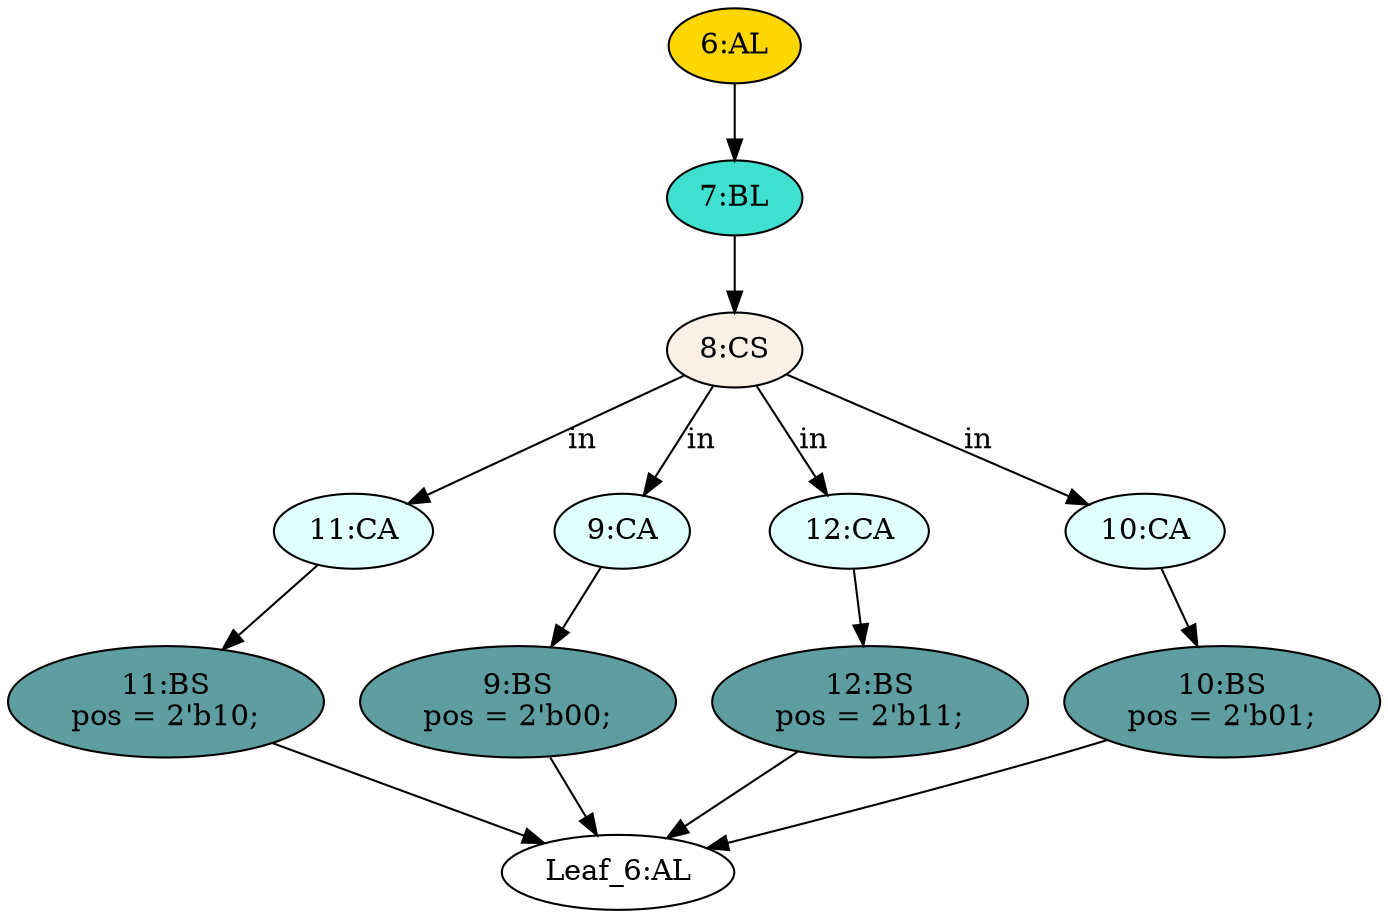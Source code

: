 strict digraph "compose( ,  )" {
	node [label="\N"];
	"11:CA"	[ast="<pyverilog.vparser.ast.Case object at 0x7fcb70d23650>",
		fillcolor=lightcyan,
		label="11:CA",
		statements="[]",
		style=filled,
		typ=Case];
	"11:BS"	[ast="<pyverilog.vparser.ast.BlockingSubstitution object at 0x7fcb70cce2d0>",
		fillcolor=cadetblue,
		label="11:BS
pos = 2'b10;",
		statements="[<pyverilog.vparser.ast.BlockingSubstitution object at 0x7fcb70cce2d0>]",
		style=filled,
		typ=BlockingSubstitution];
	"11:CA" -> "11:BS"	[cond="[]",
		lineno=None];
	"9:BS"	[ast="<pyverilog.vparser.ast.BlockingSubstitution object at 0x7fcb70cd6850>",
		fillcolor=cadetblue,
		label="9:BS
pos = 2'b00;",
		statements="[<pyverilog.vparser.ast.BlockingSubstitution object at 0x7fcb70cd6850>]",
		style=filled,
		typ=BlockingSubstitution];
	"Leaf_6:AL"	[def_var="['pos']",
		label="Leaf_6:AL"];
	"9:BS" -> "Leaf_6:AL"	[cond="[]",
		lineno=None];
	"7:BL"	[ast="<pyverilog.vparser.ast.Block object at 0x7fcb70d2a090>",
		fillcolor=turquoise,
		label="7:BL",
		statements="[]",
		style=filled,
		typ=Block];
	"8:CS"	[ast="<pyverilog.vparser.ast.CaseStatement object at 0x7fcb70cceed0>",
		fillcolor=linen,
		label="8:CS",
		statements="[]",
		style=filled,
		typ=CaseStatement];
	"7:BL" -> "8:CS"	[cond="[]",
		lineno=None];
	"8:CS" -> "11:CA"	[cond="['in']",
		label=in,
		lineno=8];
	"9:CA"	[ast="<pyverilog.vparser.ast.Case object at 0x7fcb70cc3690>",
		fillcolor=lightcyan,
		label="9:CA",
		statements="[]",
		style=filled,
		typ=Case];
	"8:CS" -> "9:CA"	[cond="['in']",
		label=in,
		lineno=8];
	"12:CA"	[ast="<pyverilog.vparser.ast.Case object at 0x7fcb70cced10>",
		fillcolor=lightcyan,
		label="12:CA",
		statements="[]",
		style=filled,
		typ=Case];
	"8:CS" -> "12:CA"	[cond="['in']",
		label=in,
		lineno=8];
	"10:CA"	[ast="<pyverilog.vparser.ast.Case object at 0x7fcb70d23150>",
		fillcolor=lightcyan,
		label="10:CA",
		statements="[]",
		style=filled,
		typ=Case];
	"8:CS" -> "10:CA"	[cond="['in']",
		label=in,
		lineno=8];
	"12:BS"	[ast="<pyverilog.vparser.ast.BlockingSubstitution object at 0x7fcb70d31490>",
		fillcolor=cadetblue,
		label="12:BS
pos = 2'b11;",
		statements="[<pyverilog.vparser.ast.BlockingSubstitution object at 0x7fcb70d31490>]",
		style=filled,
		typ=BlockingSubstitution];
	"12:BS" -> "Leaf_6:AL"	[cond="[]",
		lineno=None];
	"6:AL"	[ast="<pyverilog.vparser.ast.Always object at 0x7fcb70db5110>",
		clk_sens=False,
		fillcolor=gold,
		label="6:AL",
		sens="[]",
		statements="[]",
		style=filled,
		typ=Always,
		use_var="['in']"];
	"6:AL" -> "7:BL"	[cond="[]",
		lineno=None];
	"11:BS" -> "Leaf_6:AL"	[cond="[]",
		lineno=None];
	"9:CA" -> "9:BS"	[cond="[]",
		lineno=None];
	"12:CA" -> "12:BS"	[cond="[]",
		lineno=None];
	"10:BS"	[ast="<pyverilog.vparser.ast.BlockingSubstitution object at 0x7fcb70d23510>",
		fillcolor=cadetblue,
		label="10:BS
pos = 2'b01;",
		statements="[<pyverilog.vparser.ast.BlockingSubstitution object at 0x7fcb70d23510>]",
		style=filled,
		typ=BlockingSubstitution];
	"10:BS" -> "Leaf_6:AL"	[cond="[]",
		lineno=None];
	"10:CA" -> "10:BS"	[cond="[]",
		lineno=None];
}
